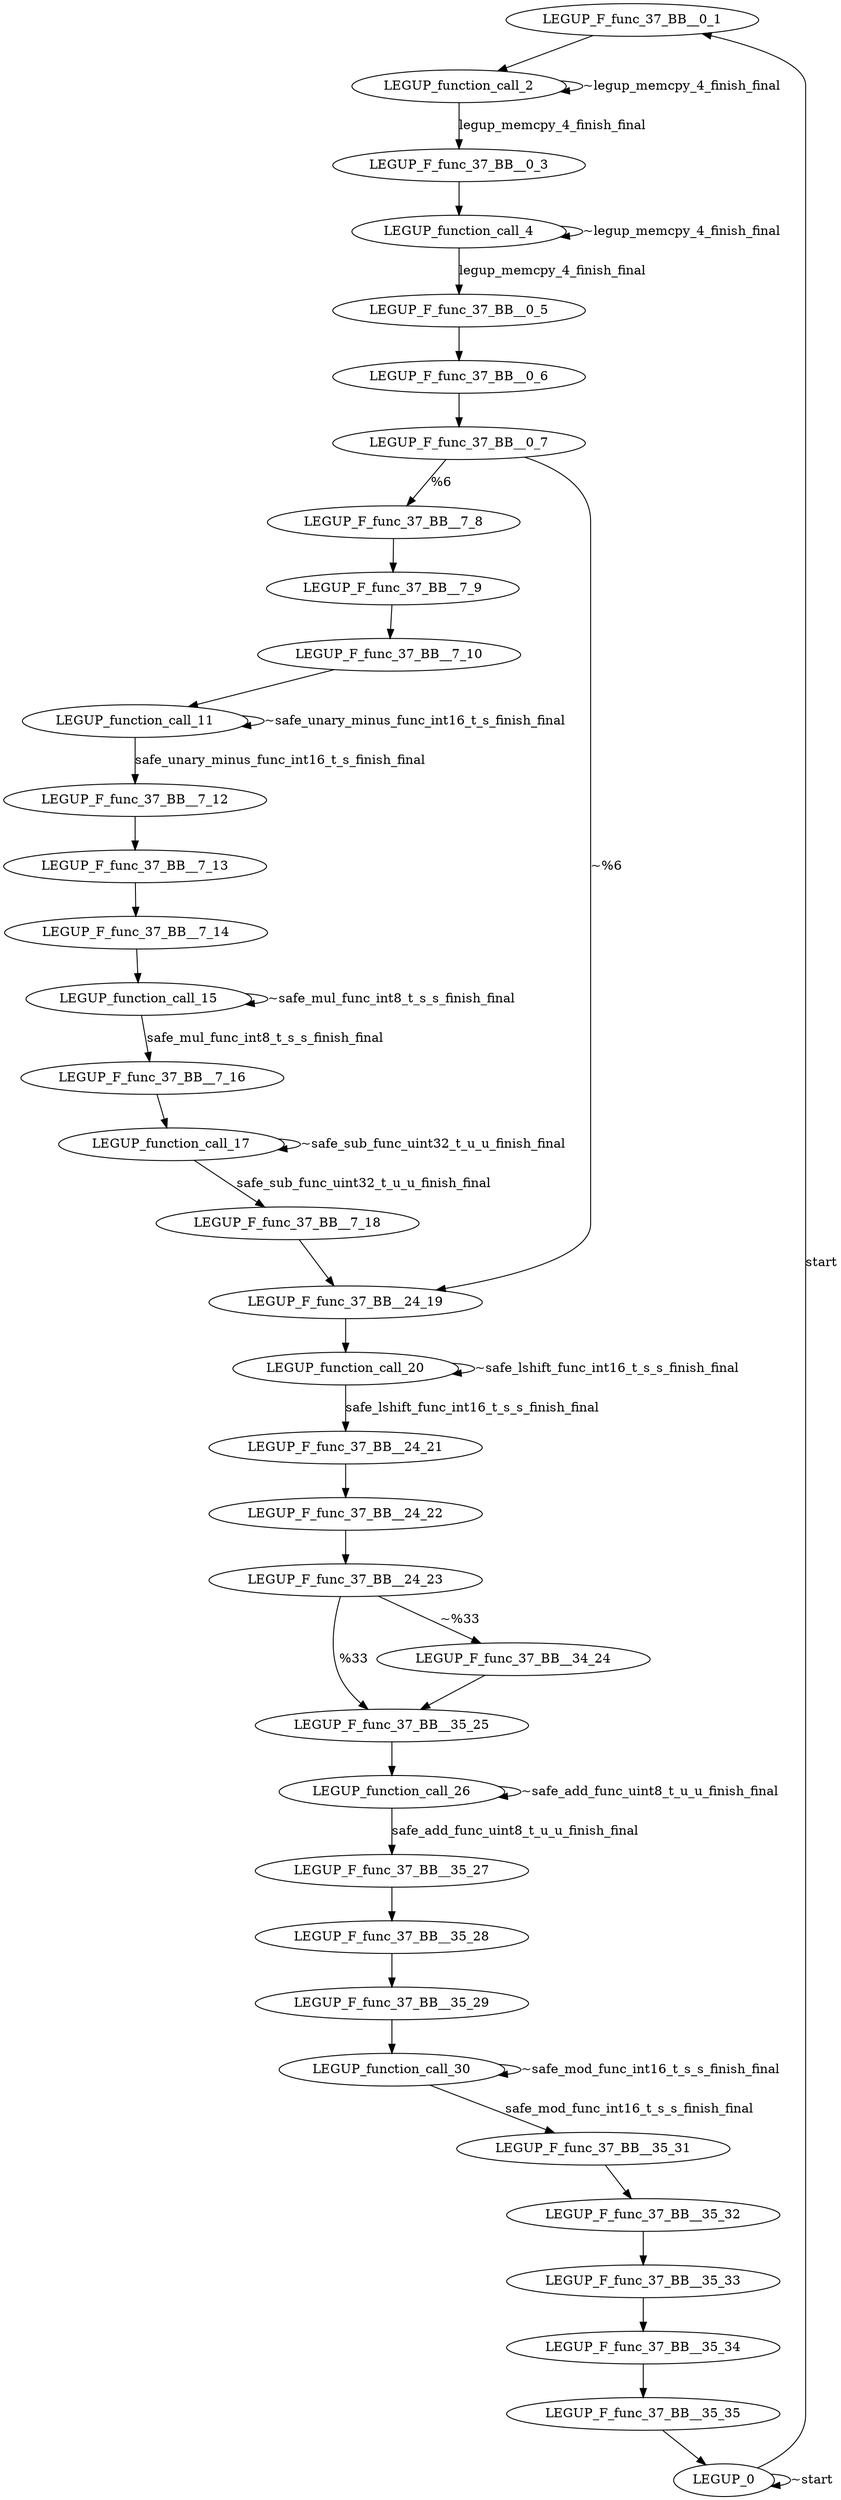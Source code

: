 digraph {
Node0x2da0400[label="LEGUP_F_func_37_BB__0_1"];
Node0x2daca00[label="LEGUP_0"];
Node0x2daca00 -> Node0x2da0400[label="start"];
Node0x2daca00 -> Node0x2daca00[label="~start"];
Node0x318afd0[label="LEGUP_function_call_2"];
Node0x2da0400 -> Node0x318afd0;
Node0x2da0e70[label="LEGUP_F_func_37_BB__0_3"];
Node0x318afd0 -> Node0x2da0e70[label="legup_memcpy_4_finish_final"];
Node0x318afd0 -> Node0x318afd0[label="~legup_memcpy_4_finish_final"];
Node0x3184e90[label="LEGUP_function_call_4"];
Node0x2da0e70 -> Node0x3184e90;
Node0x2da0fb0[label="LEGUP_F_func_37_BB__0_5"];
Node0x3184e90 -> Node0x2da0fb0[label="legup_memcpy_4_finish_final"];
Node0x3184e90 -> Node0x3184e90[label="~legup_memcpy_4_finish_final"];
Node0x2da10f0[label="LEGUP_F_func_37_BB__0_6"];
Node0x2da0fb0 -> Node0x2da10f0;
Node0x2da1230[label="LEGUP_F_func_37_BB__0_7"];
Node0x2da10f0 -> Node0x2da1230;
Node0x2da0550[label="LEGUP_F_func_37_BB__7_8"];
Node0x2da1230 -> Node0x2da0550[label="%6"];
Node0x2da06d0[label="LEGUP_F_func_37_BB__24_19"];
Node0x2da1230 -> Node0x2da06d0[label="~%6"];
Node0x2dbef60[label="LEGUP_F_func_37_BB__7_9"];
Node0x2da0550 -> Node0x2dbef60;
Node0x2dbf030[label="LEGUP_F_func_37_BB__7_10"];
Node0x2dbef60 -> Node0x2dbf030;
Node0x31968a0[label="LEGUP_function_call_11"];
Node0x2dbf030 -> Node0x31968a0;
Node0x2dbf100[label="LEGUP_F_func_37_BB__7_12"];
Node0x31968a0 -> Node0x2dbf100[label="safe_unary_minus_func_int16_t_s_finish_final"];
Node0x31968a0 -> Node0x31968a0[label="~safe_unary_minus_func_int16_t_s_finish_final"];
Node0x2dbf1d0[label="LEGUP_F_func_37_BB__7_13"];
Node0x2dbf100 -> Node0x2dbf1d0;
Node0x2dbf2a0[label="LEGUP_F_func_37_BB__7_14"];
Node0x2dbf1d0 -> Node0x2dbf2a0;
Node0x319d1b0[label="LEGUP_function_call_15"];
Node0x2dbf2a0 -> Node0x319d1b0;
Node0x2dbf370[label="LEGUP_F_func_37_BB__7_16"];
Node0x319d1b0 -> Node0x2dbf370[label="safe_mul_func_int8_t_s_s_finish_final"];
Node0x319d1b0 -> Node0x319d1b0[label="~safe_mul_func_int8_t_s_s_finish_final"];
Node0x31a38a0[label="LEGUP_function_call_17"];
Node0x2dbf370 -> Node0x31a38a0;
Node0x2dbf470[label="LEGUP_F_func_37_BB__7_18"];
Node0x31a38a0 -> Node0x2dbf470[label="safe_sub_func_uint32_t_u_u_finish_final"];
Node0x31a38a0 -> Node0x31a38a0[label="~safe_sub_func_uint32_t_u_u_finish_final"];
Node0x2dbf470 -> Node0x2da06d0;
Node0x31aae10[label="LEGUP_function_call_20"];
Node0x2da06d0 -> Node0x31aae10;
Node0x2dbf960[label="LEGUP_F_func_37_BB__24_21"];
Node0x31aae10 -> Node0x2dbf960[label="safe_lshift_func_int16_t_s_s_finish_final"];
Node0x31aae10 -> Node0x31aae10[label="~safe_lshift_func_int16_t_s_s_finish_final"];
Node0x2dbfa30[label="LEGUP_F_func_37_BB__24_22"];
Node0x2dbf960 -> Node0x2dbfa30;
Node0x2dbfb00[label="LEGUP_F_func_37_BB__24_23"];
Node0x2dbfa30 -> Node0x2dbfb00;
Node0x2da09d0[label="LEGUP_F_func_37_BB__35_25"];
Node0x2dbfb00 -> Node0x2da09d0[label="%33"];
Node0x2da0850[label="LEGUP_F_func_37_BB__34_24"];
Node0x2dbfb00 -> Node0x2da0850[label="~%33"];
Node0x2da0850 -> Node0x2da09d0;
Node0x31b18c0[label="LEGUP_function_call_26"];
Node0x2da09d0 -> Node0x31b18c0;
Node0x2da72b0[label="LEGUP_F_func_37_BB__35_27"];
Node0x31b18c0 -> Node0x2da72b0[label="safe_add_func_uint8_t_u_u_finish_final"];
Node0x31b18c0 -> Node0x31b18c0[label="~safe_add_func_uint8_t_u_u_finish_final"];
Node0x2da7380[label="LEGUP_F_func_37_BB__35_28"];
Node0x2da72b0 -> Node0x2da7380;
Node0x2da7450[label="LEGUP_F_func_37_BB__35_29"];
Node0x2da7380 -> Node0x2da7450;
Node0x31b82c0[label="LEGUP_function_call_30"];
Node0x2da7450 -> Node0x31b82c0;
Node0x2da7520[label="LEGUP_F_func_37_BB__35_31"];
Node0x31b82c0 -> Node0x2da7520[label="safe_mod_func_int16_t_s_s_finish_final"];
Node0x31b82c0 -> Node0x31b82c0[label="~safe_mod_func_int16_t_s_s_finish_final"];
Node0x2da75f0[label="LEGUP_F_func_37_BB__35_32"];
Node0x2da7520 -> Node0x2da75f0;
Node0x2da76c0[label="LEGUP_F_func_37_BB__35_33"];
Node0x2da75f0 -> Node0x2da76c0;
Node0x2da77c0[label="LEGUP_F_func_37_BB__35_34"];
Node0x2da76c0 -> Node0x2da77c0;
Node0x2da78c0[label="LEGUP_F_func_37_BB__35_35"];
Node0x2da77c0 -> Node0x2da78c0;
Node0x2da78c0 -> Node0x2daca00;
}
